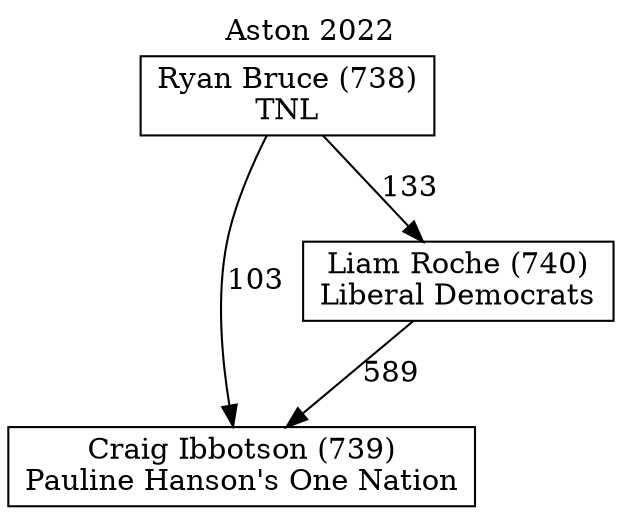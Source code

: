 // House preference flow
digraph "Craig Ibbotson (739)_Aston_2022" {
	graph [label="Aston 2022" labelloc=t mclimit=10]
	node [shape=box]
	"Ryan Bruce (738)" [label="Ryan Bruce (738)
TNL"]
	"Craig Ibbotson (739)" [label="Craig Ibbotson (739)
Pauline Hanson's One Nation"]
	"Liam Roche (740)" [label="Liam Roche (740)
Liberal Democrats"]
	"Ryan Bruce (738)" -> "Liam Roche (740)" [label=133]
	"Liam Roche (740)" -> "Craig Ibbotson (739)" [label=589]
	"Ryan Bruce (738)" -> "Craig Ibbotson (739)" [label=103]
}
